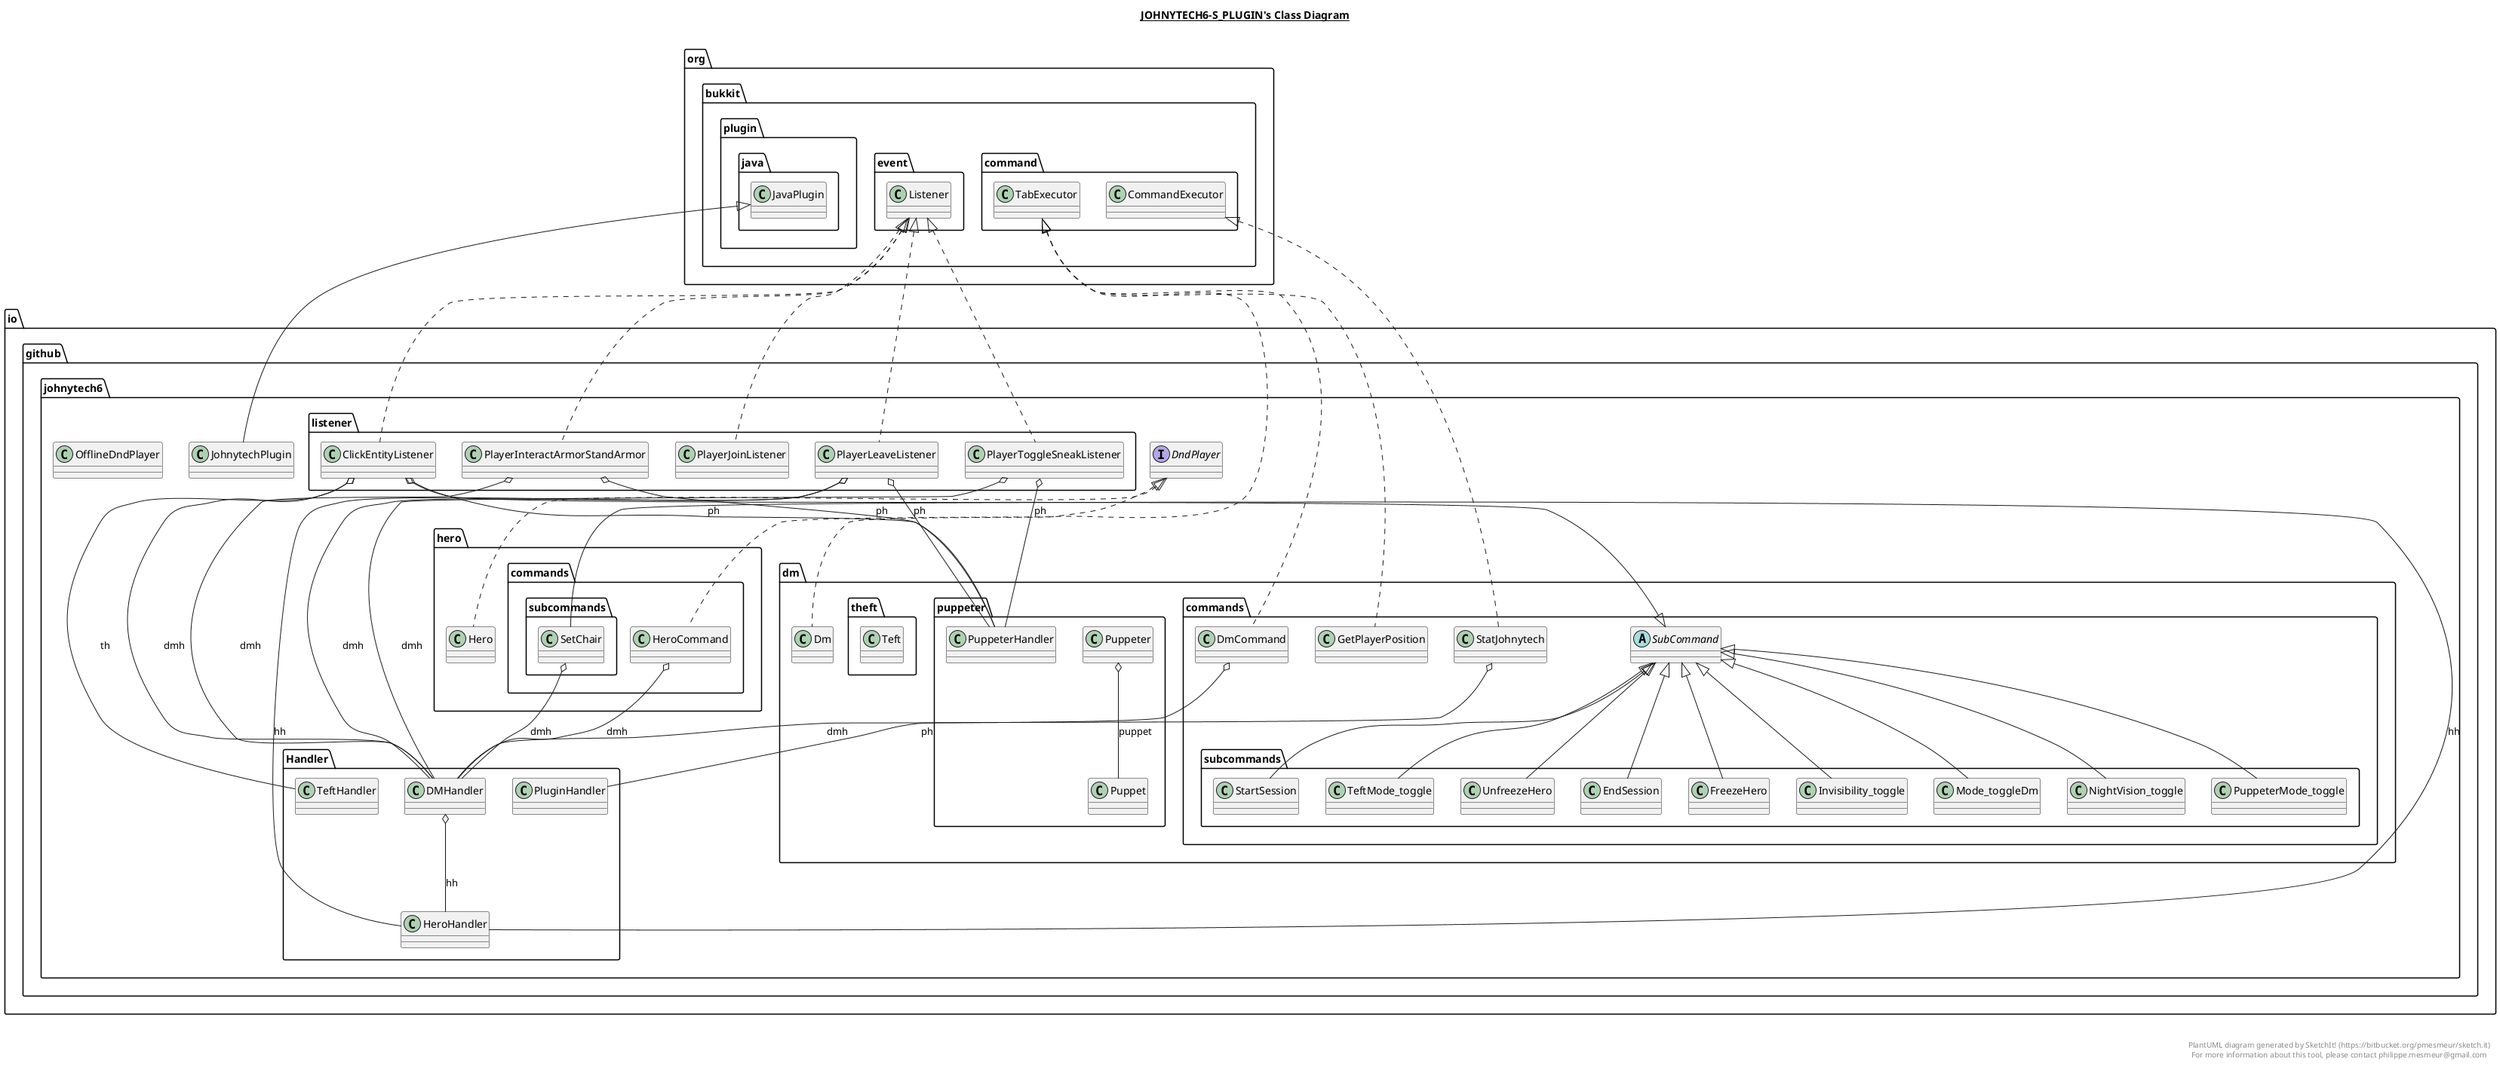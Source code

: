 @startuml

title __JOHNYTECH6-S_PLUGIN's Class Diagram__\n

  namespace io.github.johnytech6 {
    interface io.github.johnytech6.DndPlayer {
    }

    namespace Handler {
      class io.github.johnytech6.Handler.DMHandler {
      }

      class io.github.johnytech6.Handler.HeroHandler {
      }

      class io.github.johnytech6.Handler.PluginHandler {
      }

      class io.github.johnytech6.Handler.TeftHandler {
      }
    }

    class io.github.johnytech6.JohnytechPlugin {
    }

    class io.github.johnytech6.OfflineDndPlayer {
    }

    namespace dm {
      class io.github.johnytech6.dm.Dm {
      }

      namespace commands {
        class io.github.johnytech6.dm.commands.DmCommand {
        }

        class io.github.johnytech6.dm.commands.GetPlayerPosition {
        }

        class io.github.johnytech6.dm.commands.StatJohnytech {
        }

        abstract class io.github.johnytech6.dm.commands.SubCommand {
        }

        namespace subcommands {
          class io.github.johnytech6.dm.commands.subcommands.EndSession {
          }

          class io.github.johnytech6.dm.commands.subcommands.FreezeHero {
          }

          class io.github.johnytech6.dm.commands.subcommands.Invisibility_toggle {
          }

          class io.github.johnytech6.dm.commands.subcommands.Mode_toggleDm {
          }

          class io.github.johnytech6.dm.commands.subcommands.NightVision_toggle {
          }

          class io.github.johnytech6.dm.commands.subcommands.PuppeterMode_toggle {
          }

          class io.github.johnytech6.dm.commands.subcommands.StartSession {
          }

          class io.github.johnytech6.dm.commands.subcommands.TeftMode_toggle {
          }

          class io.github.johnytech6.dm.commands.subcommands.UnfreezeHero {
          }
        }
      }

      namespace puppeter {
        class io.github.johnytech6.dm.puppeter.Puppet {
        }

        class io.github.johnytech6.dm.puppeter.Puppeter {
        }

        class io.github.johnytech6.dm.puppeter.PuppeterHandler {
        }
      }

      namespace theft {
        class io.github.johnytech6.dm.theft.Teft {
        }
      }
    }

    namespace hero {
      class io.github.johnytech6.hero.Hero {
      }

      namespace commands {
        class io.github.johnytech6.hero.commands.HeroCommand {
        }

        namespace subcommands {
          class io.github.johnytech6.hero.commands.subcommands.SetChair {
          }
        }
      }
    }
  }
  

  namespace io.github.johnytech6 {
    namespace listener {
      class io.github.johnytech6.listener.ClickEntityListener {
      }

      class io.github.johnytech6.listener.PlayerInteractArmorStandArmor {
      }

      class io.github.johnytech6.listener.PlayerJoinListener {
      }

      class io.github.johnytech6.listener.PlayerLeaveListener {
      }

      class io.github.johnytech6.listener.PlayerToggleSneakListener {
      }
    }
  }
  

  io.github.johnytech6.Handler.DMHandler o-- io.github.johnytech6.Handler.HeroHandler : hh
  io.github.johnytech6.JohnytechPlugin -up-|> org.bukkit.plugin.java.JavaPlugin
  io.github.johnytech6.dm.Dm .up.|> io.github.johnytech6.DndPlayer
  io.github.johnytech6.dm.commands.DmCommand .up.|> org.bukkit.command.TabExecutor
  io.github.johnytech6.dm.commands.DmCommand o-- io.github.johnytech6.Handler.DMHandler : dmh
  io.github.johnytech6.dm.commands.GetPlayerPosition .up.|> org.bukkit.command.TabExecutor
  io.github.johnytech6.dm.commands.StatJohnytech .up.|> org.bukkit.command.CommandExecutor
  io.github.johnytech6.dm.commands.StatJohnytech o-- io.github.johnytech6.Handler.PluginHandler : ph
  io.github.johnytech6.dm.commands.subcommands.EndSession -up-|> io.github.johnytech6.dm.commands.SubCommand
  io.github.johnytech6.dm.commands.subcommands.FreezeHero -up-|> io.github.johnytech6.dm.commands.SubCommand
  io.github.johnytech6.dm.commands.subcommands.Invisibility_toggle -up-|> io.github.johnytech6.dm.commands.SubCommand
  io.github.johnytech6.dm.commands.subcommands.Mode_toggleDm -up-|> io.github.johnytech6.dm.commands.SubCommand
  io.github.johnytech6.dm.commands.subcommands.NightVision_toggle -up-|> io.github.johnytech6.dm.commands.SubCommand
  io.github.johnytech6.dm.commands.subcommands.PuppeterMode_toggle -up-|> io.github.johnytech6.dm.commands.SubCommand
  io.github.johnytech6.dm.commands.subcommands.StartSession -up-|> io.github.johnytech6.dm.commands.SubCommand
  io.github.johnytech6.dm.commands.subcommands.TeftMode_toggle -up-|> io.github.johnytech6.dm.commands.SubCommand
  io.github.johnytech6.dm.commands.subcommands.UnfreezeHero -up-|> io.github.johnytech6.dm.commands.SubCommand
  io.github.johnytech6.dm.puppeter.Puppeter o-- io.github.johnytech6.dm.puppeter.Puppet : puppet
  io.github.johnytech6.hero.Hero .up.|> io.github.johnytech6.DndPlayer
  io.github.johnytech6.hero.commands.HeroCommand .up.|> org.bukkit.command.TabExecutor
  io.github.johnytech6.hero.commands.HeroCommand o-- io.github.johnytech6.Handler.DMHandler : dmh
  io.github.johnytech6.hero.commands.subcommands.SetChair -up-|> io.github.johnytech6.dm.commands.SubCommand
  io.github.johnytech6.hero.commands.subcommands.SetChair o-- io.github.johnytech6.Handler.DMHandler : dmh
  io.github.johnytech6.listener.ClickEntityListener .up.|> org.bukkit.event.Listener
  io.github.johnytech6.listener.ClickEntityListener o-- io.github.johnytech6.Handler.DMHandler : dmh
  io.github.johnytech6.listener.ClickEntityListener o-- io.github.johnytech6.Handler.HeroHandler : hh
  io.github.johnytech6.listener.ClickEntityListener o-- io.github.johnytech6.dm.puppeter.PuppeterHandler : ph
  io.github.johnytech6.listener.ClickEntityListener o-- io.github.johnytech6.Handler.TeftHandler : th
  io.github.johnytech6.listener.PlayerInteractArmorStandArmor .up.|> org.bukkit.event.Listener
  io.github.johnytech6.listener.PlayerInteractArmorStandArmor o-- io.github.johnytech6.Handler.DMHandler : dmh
  io.github.johnytech6.listener.PlayerInteractArmorStandArmor o-- io.github.johnytech6.dm.puppeter.PuppeterHandler : ph
  io.github.johnytech6.listener.PlayerJoinListener .up.|> org.bukkit.event.Listener
  io.github.johnytech6.listener.PlayerLeaveListener .up.|> org.bukkit.event.Listener
  io.github.johnytech6.listener.PlayerLeaveListener o-- io.github.johnytech6.Handler.DMHandler : dmh
  io.github.johnytech6.listener.PlayerLeaveListener o-- io.github.johnytech6.Handler.HeroHandler : hh
  io.github.johnytech6.listener.PlayerLeaveListener o-- io.github.johnytech6.dm.puppeter.PuppeterHandler : ph
  io.github.johnytech6.listener.PlayerToggleSneakListener .up.|> org.bukkit.event.Listener
  io.github.johnytech6.listener.PlayerToggleSneakListener o-- io.github.johnytech6.Handler.DMHandler : dmh
  io.github.johnytech6.listener.PlayerToggleSneakListener o-- io.github.johnytech6.dm.puppeter.PuppeterHandler : ph


right footer


PlantUML diagram generated by SketchIt! (https://bitbucket.org/pmesmeur/sketch.it)
For more information about this tool, please contact philippe.mesmeur@gmail.com
endfooter

@enduml
